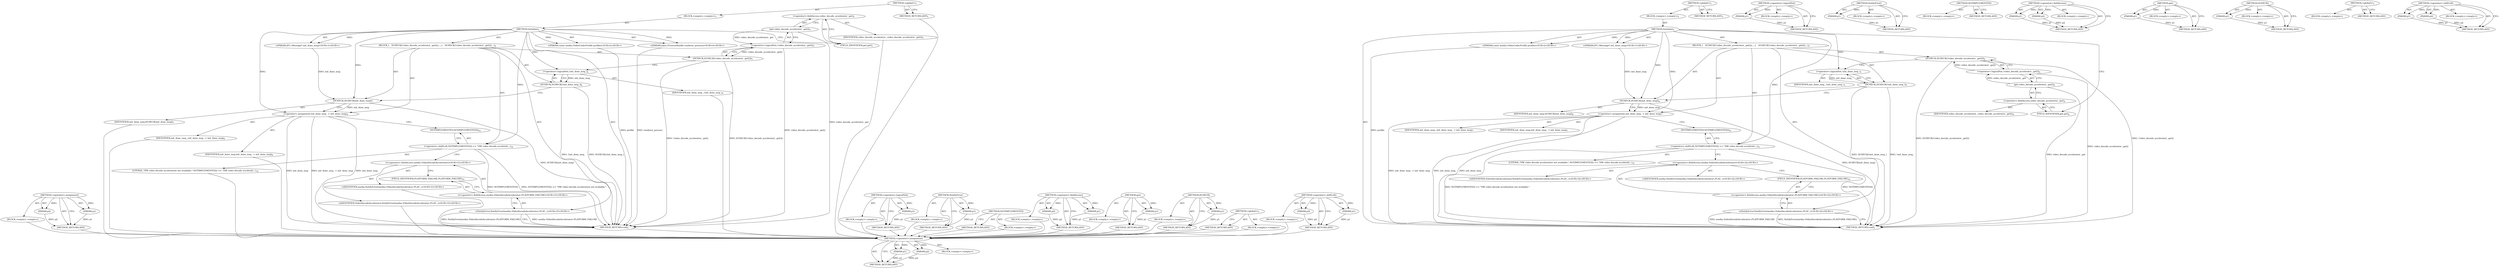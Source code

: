 digraph "&lt;operator&gt;.shiftLeft" {
vulnerable_78 [label=<(METHOD,&lt;operator&gt;.assignment)>];
vulnerable_79 [label=<(PARAM,p1)>];
vulnerable_80 [label=<(PARAM,p2)>];
vulnerable_81 [label=<(BLOCK,&lt;empty&gt;,&lt;empty&gt;)>];
vulnerable_82 [label=<(METHOD_RETURN,ANY)>];
vulnerable_6 [label=<(METHOD,&lt;global&gt;)<SUB>1</SUB>>];
vulnerable_7 [label=<(BLOCK,&lt;empty&gt;,&lt;empty&gt;)<SUB>1</SUB>>];
vulnerable_8 [label=<(METHOD,Initialize)<SUB>1</SUB>>];
vulnerable_9 [label="<(PARAM,const media::VideoCodecProfile profile)<SUB>2</SUB>>"];
vulnerable_10 [label="<(PARAM,IPC::Message* init_done_msg)<SUB>3</SUB>>"];
vulnerable_11 [label="<(PARAM,base::ProcessHandle renderer_process)<SUB>4</SUB>>"];
vulnerable_12 [label=<(BLOCK,{
   DCHECK(!video_decode_accelerator_.get());
...,{
   DCHECK(!video_decode_accelerator_.get());
...)<SUB>4</SUB>>];
vulnerable_13 [label=<(DCHECK,DCHECK(!video_decode_accelerator_.get()))<SUB>5</SUB>>];
vulnerable_14 [label=<(&lt;operator&gt;.logicalNot,!video_decode_accelerator_.get())<SUB>5</SUB>>];
vulnerable_15 [label=<(get,video_decode_accelerator_.get())<SUB>5</SUB>>];
vulnerable_16 [label=<(&lt;operator&gt;.fieldAccess,video_decode_accelerator_.get)<SUB>5</SUB>>];
vulnerable_17 [label=<(IDENTIFIER,video_decode_accelerator_,video_decode_accelerator_.get())<SUB>5</SUB>>];
vulnerable_18 [label=<(FIELD_IDENTIFIER,get,get)<SUB>5</SUB>>];
vulnerable_19 [label=<(DCHECK,DCHECK(!init_done_msg_))<SUB>6</SUB>>];
vulnerable_20 [label=<(&lt;operator&gt;.logicalNot,!init_done_msg_)<SUB>6</SUB>>];
vulnerable_21 [label=<(IDENTIFIER,init_done_msg_,!init_done_msg_)<SUB>6</SUB>>];
vulnerable_22 [label=<(DCHECK,DCHECK(init_done_msg))<SUB>7</SUB>>];
vulnerable_23 [label=<(IDENTIFIER,init_done_msg,DCHECK(init_done_msg))<SUB>7</SUB>>];
vulnerable_24 [label=<(&lt;operator&gt;.assignment,init_done_msg_ = init_done_msg)<SUB>8</SUB>>];
vulnerable_25 [label=<(IDENTIFIER,init_done_msg_,init_done_msg_ = init_done_msg)<SUB>8</SUB>>];
vulnerable_26 [label=<(IDENTIFIER,init_done_msg,init_done_msg_ = init_done_msg)<SUB>8</SUB>>];
vulnerable_27 [label=<(&lt;operator&gt;.shiftLeft,NOTIMPLEMENTED() &lt;&lt; &quot;HW video decode accelerati...)<SUB>32</SUB>>];
vulnerable_28 [label=<(NOTIMPLEMENTED,NOTIMPLEMENTED())<SUB>32</SUB>>];
vulnerable_29 [label=<(LITERAL,&quot;HW video decode acceleration not available.&quot;,NOTIMPLEMENTED() &lt;&lt; &quot;HW video decode accelerati...)<SUB>32</SUB>>];
vulnerable_30 [label="<(NotifyError,NotifyError(media::VideoDecodeAccelerator::PLAT...)<SUB>33</SUB>>"];
vulnerable_31 [label="<(&lt;operator&gt;.fieldAccess,media::VideoDecodeAccelerator::PLATFORM_FAILURE)<SUB>33</SUB>>"];
vulnerable_32 [label="<(&lt;operator&gt;.fieldAccess,media::VideoDecodeAccelerator)<SUB>33</SUB>>"];
vulnerable_33 [label="<(IDENTIFIER,media,NotifyError(media::VideoDecodeAccelerator::PLAT...)<SUB>33</SUB>>"];
vulnerable_34 [label="<(IDENTIFIER,VideoDecodeAccelerator,NotifyError(media::VideoDecodeAccelerator::PLAT...)<SUB>33</SUB>>"];
vulnerable_35 [label=<(FIELD_IDENTIFIER,PLATFORM_FAILURE,PLATFORM_FAILURE)<SUB>33</SUB>>];
vulnerable_36 [label=<(METHOD_RETURN,void)<SUB>1</SUB>>];
vulnerable_38 [label=<(METHOD_RETURN,ANY)<SUB>1</SUB>>];
vulnerable_65 [label=<(METHOD,&lt;operator&gt;.logicalNot)>];
vulnerable_66 [label=<(PARAM,p1)>];
vulnerable_67 [label=<(BLOCK,&lt;empty&gt;,&lt;empty&gt;)>];
vulnerable_68 [label=<(METHOD_RETURN,ANY)>];
vulnerable_91 [label=<(METHOD,NotifyError)>];
vulnerable_92 [label=<(PARAM,p1)>];
vulnerable_93 [label=<(BLOCK,&lt;empty&gt;,&lt;empty&gt;)>];
vulnerable_94 [label=<(METHOD_RETURN,ANY)>];
vulnerable_88 [label=<(METHOD,NOTIMPLEMENTED)>];
vulnerable_89 [label=<(BLOCK,&lt;empty&gt;,&lt;empty&gt;)>];
vulnerable_90 [label=<(METHOD_RETURN,ANY)>];
vulnerable_73 [label=<(METHOD,&lt;operator&gt;.fieldAccess)>];
vulnerable_74 [label=<(PARAM,p1)>];
vulnerable_75 [label=<(PARAM,p2)>];
vulnerable_76 [label=<(BLOCK,&lt;empty&gt;,&lt;empty&gt;)>];
vulnerable_77 [label=<(METHOD_RETURN,ANY)>];
vulnerable_69 [label=<(METHOD,get)>];
vulnerable_70 [label=<(PARAM,p1)>];
vulnerable_71 [label=<(BLOCK,&lt;empty&gt;,&lt;empty&gt;)>];
vulnerable_72 [label=<(METHOD_RETURN,ANY)>];
vulnerable_61 [label=<(METHOD,DCHECK)>];
vulnerable_62 [label=<(PARAM,p1)>];
vulnerable_63 [label=<(BLOCK,&lt;empty&gt;,&lt;empty&gt;)>];
vulnerable_64 [label=<(METHOD_RETURN,ANY)>];
vulnerable_55 [label=<(METHOD,&lt;global&gt;)<SUB>1</SUB>>];
vulnerable_56 [label=<(BLOCK,&lt;empty&gt;,&lt;empty&gt;)>];
vulnerable_57 [label=<(METHOD_RETURN,ANY)>];
vulnerable_83 [label=<(METHOD,&lt;operator&gt;.shiftLeft)>];
vulnerable_84 [label=<(PARAM,p1)>];
vulnerable_85 [label=<(PARAM,p2)>];
vulnerable_86 [label=<(BLOCK,&lt;empty&gt;,&lt;empty&gt;)>];
vulnerable_87 [label=<(METHOD_RETURN,ANY)>];
fixed_75 [label=<(METHOD,&lt;operator&gt;.assignment)>];
fixed_76 [label=<(PARAM,p1)>];
fixed_77 [label=<(PARAM,p2)>];
fixed_78 [label=<(BLOCK,&lt;empty&gt;,&lt;empty&gt;)>];
fixed_79 [label=<(METHOD_RETURN,ANY)>];
fixed_6 [label=<(METHOD,&lt;global&gt;)<SUB>1</SUB>>];
fixed_7 [label=<(BLOCK,&lt;empty&gt;,&lt;empty&gt;)<SUB>1</SUB>>];
fixed_8 [label=<(METHOD,Initialize)<SUB>1</SUB>>];
fixed_9 [label="<(PARAM,const media::VideoCodecProfile profile)<SUB>2</SUB>>"];
fixed_10 [label="<(PARAM,IPC::Message* init_done_msg)<SUB>3</SUB>>"];
fixed_11 [label=<(BLOCK,{
   DCHECK(!video_decode_accelerator_.get());
...,{
   DCHECK(!video_decode_accelerator_.get());
...)<SUB>3</SUB>>];
fixed_12 [label=<(DCHECK,DCHECK(!video_decode_accelerator_.get()))<SUB>4</SUB>>];
fixed_13 [label=<(&lt;operator&gt;.logicalNot,!video_decode_accelerator_.get())<SUB>4</SUB>>];
fixed_14 [label=<(get,video_decode_accelerator_.get())<SUB>4</SUB>>];
fixed_15 [label=<(&lt;operator&gt;.fieldAccess,video_decode_accelerator_.get)<SUB>4</SUB>>];
fixed_16 [label=<(IDENTIFIER,video_decode_accelerator_,video_decode_accelerator_.get())<SUB>4</SUB>>];
fixed_17 [label=<(FIELD_IDENTIFIER,get,get)<SUB>4</SUB>>];
fixed_18 [label=<(DCHECK,DCHECK(!init_done_msg_))<SUB>5</SUB>>];
fixed_19 [label=<(&lt;operator&gt;.logicalNot,!init_done_msg_)<SUB>5</SUB>>];
fixed_20 [label=<(IDENTIFIER,init_done_msg_,!init_done_msg_)<SUB>5</SUB>>];
fixed_21 [label=<(DCHECK,DCHECK(init_done_msg))<SUB>6</SUB>>];
fixed_22 [label=<(IDENTIFIER,init_done_msg,DCHECK(init_done_msg))<SUB>6</SUB>>];
fixed_23 [label=<(&lt;operator&gt;.assignment,init_done_msg_ = init_done_msg)<SUB>7</SUB>>];
fixed_24 [label=<(IDENTIFIER,init_done_msg_,init_done_msg_ = init_done_msg)<SUB>7</SUB>>];
fixed_25 [label=<(IDENTIFIER,init_done_msg,init_done_msg_ = init_done_msg)<SUB>7</SUB>>];
fixed_26 [label=<(&lt;operator&gt;.shiftLeft,NOTIMPLEMENTED() &lt;&lt; &quot;HW video decode accelerati...)<SUB>31</SUB>>];
fixed_27 [label=<(NOTIMPLEMENTED,NOTIMPLEMENTED())<SUB>31</SUB>>];
fixed_28 [label=<(LITERAL,&quot;HW video decode acceleration not available.&quot;,NOTIMPLEMENTED() &lt;&lt; &quot;HW video decode accelerati...)<SUB>31</SUB>>];
fixed_29 [label="<(NotifyError,NotifyError(media::VideoDecodeAccelerator::PLAT...)<SUB>32</SUB>>"];
fixed_30 [label="<(&lt;operator&gt;.fieldAccess,media::VideoDecodeAccelerator::PLATFORM_FAILURE)<SUB>32</SUB>>"];
fixed_31 [label="<(&lt;operator&gt;.fieldAccess,media::VideoDecodeAccelerator)<SUB>32</SUB>>"];
fixed_32 [label="<(IDENTIFIER,media,NotifyError(media::VideoDecodeAccelerator::PLAT...)<SUB>32</SUB>>"];
fixed_33 [label="<(IDENTIFIER,VideoDecodeAccelerator,NotifyError(media::VideoDecodeAccelerator::PLAT...)<SUB>32</SUB>>"];
fixed_34 [label=<(FIELD_IDENTIFIER,PLATFORM_FAILURE,PLATFORM_FAILURE)<SUB>32</SUB>>];
fixed_35 [label=<(METHOD_RETURN,void)<SUB>1</SUB>>];
fixed_37 [label=<(METHOD_RETURN,ANY)<SUB>1</SUB>>];
fixed_62 [label=<(METHOD,&lt;operator&gt;.logicalNot)>];
fixed_63 [label=<(PARAM,p1)>];
fixed_64 [label=<(BLOCK,&lt;empty&gt;,&lt;empty&gt;)>];
fixed_65 [label=<(METHOD_RETURN,ANY)>];
fixed_88 [label=<(METHOD,NotifyError)>];
fixed_89 [label=<(PARAM,p1)>];
fixed_90 [label=<(BLOCK,&lt;empty&gt;,&lt;empty&gt;)>];
fixed_91 [label=<(METHOD_RETURN,ANY)>];
fixed_85 [label=<(METHOD,NOTIMPLEMENTED)>];
fixed_86 [label=<(BLOCK,&lt;empty&gt;,&lt;empty&gt;)>];
fixed_87 [label=<(METHOD_RETURN,ANY)>];
fixed_70 [label=<(METHOD,&lt;operator&gt;.fieldAccess)>];
fixed_71 [label=<(PARAM,p1)>];
fixed_72 [label=<(PARAM,p2)>];
fixed_73 [label=<(BLOCK,&lt;empty&gt;,&lt;empty&gt;)>];
fixed_74 [label=<(METHOD_RETURN,ANY)>];
fixed_66 [label=<(METHOD,get)>];
fixed_67 [label=<(PARAM,p1)>];
fixed_68 [label=<(BLOCK,&lt;empty&gt;,&lt;empty&gt;)>];
fixed_69 [label=<(METHOD_RETURN,ANY)>];
fixed_58 [label=<(METHOD,DCHECK)>];
fixed_59 [label=<(PARAM,p1)>];
fixed_60 [label=<(BLOCK,&lt;empty&gt;,&lt;empty&gt;)>];
fixed_61 [label=<(METHOD_RETURN,ANY)>];
fixed_52 [label=<(METHOD,&lt;global&gt;)<SUB>1</SUB>>];
fixed_53 [label=<(BLOCK,&lt;empty&gt;,&lt;empty&gt;)>];
fixed_54 [label=<(METHOD_RETURN,ANY)>];
fixed_80 [label=<(METHOD,&lt;operator&gt;.shiftLeft)>];
fixed_81 [label=<(PARAM,p1)>];
fixed_82 [label=<(PARAM,p2)>];
fixed_83 [label=<(BLOCK,&lt;empty&gt;,&lt;empty&gt;)>];
fixed_84 [label=<(METHOD_RETURN,ANY)>];
vulnerable_78 -> vulnerable_79  [key=0, label="AST: "];
vulnerable_78 -> vulnerable_79  [key=1, label="DDG: "];
vulnerable_78 -> vulnerable_81  [key=0, label="AST: "];
vulnerable_78 -> vulnerable_80  [key=0, label="AST: "];
vulnerable_78 -> vulnerable_80  [key=1, label="DDG: "];
vulnerable_78 -> vulnerable_82  [key=0, label="AST: "];
vulnerable_78 -> vulnerable_82  [key=1, label="CFG: "];
vulnerable_79 -> vulnerable_82  [key=0, label="DDG: p1"];
vulnerable_80 -> vulnerable_82  [key=0, label="DDG: p2"];
vulnerable_81 -> fixed_75  [key=0];
vulnerable_82 -> fixed_75  [key=0];
vulnerable_6 -> vulnerable_7  [key=0, label="AST: "];
vulnerable_6 -> vulnerable_38  [key=0, label="AST: "];
vulnerable_6 -> vulnerable_38  [key=1, label="CFG: "];
vulnerable_7 -> vulnerable_8  [key=0, label="AST: "];
vulnerable_8 -> vulnerable_9  [key=0, label="AST: "];
vulnerable_8 -> vulnerable_9  [key=1, label="DDG: "];
vulnerable_8 -> vulnerable_10  [key=0, label="AST: "];
vulnerable_8 -> vulnerable_10  [key=1, label="DDG: "];
vulnerable_8 -> vulnerable_11  [key=0, label="AST: "];
vulnerable_8 -> vulnerable_11  [key=1, label="DDG: "];
vulnerable_8 -> vulnerable_12  [key=0, label="AST: "];
vulnerable_8 -> vulnerable_36  [key=0, label="AST: "];
vulnerable_8 -> vulnerable_18  [key=0, label="CFG: "];
vulnerable_8 -> vulnerable_24  [key=0, label="DDG: "];
vulnerable_8 -> vulnerable_22  [key=0, label="DDG: "];
vulnerable_8 -> vulnerable_27  [key=0, label="DDG: "];
vulnerable_8 -> vulnerable_20  [key=0, label="DDG: "];
vulnerable_9 -> vulnerable_36  [key=0, label="DDG: profile"];
vulnerable_10 -> vulnerable_22  [key=0, label="DDG: init_done_msg"];
vulnerable_11 -> vulnerable_36  [key=0, label="DDG: renderer_process"];
vulnerable_12 -> vulnerable_13  [key=0, label="AST: "];
vulnerable_12 -> vulnerable_19  [key=0, label="AST: "];
vulnerable_12 -> vulnerable_22  [key=0, label="AST: "];
vulnerable_12 -> vulnerable_24  [key=0, label="AST: "];
vulnerable_12 -> vulnerable_27  [key=0, label="AST: "];
vulnerable_12 -> vulnerable_30  [key=0, label="AST: "];
vulnerable_13 -> vulnerable_14  [key=0, label="AST: "];
vulnerable_13 -> vulnerable_20  [key=0, label="CFG: "];
vulnerable_13 -> vulnerable_36  [key=0, label="DDG: !video_decode_accelerator_.get()"];
vulnerable_13 -> vulnerable_36  [key=1, label="DDG: DCHECK(!video_decode_accelerator_.get())"];
vulnerable_14 -> vulnerable_15  [key=0, label="AST: "];
vulnerable_14 -> vulnerable_13  [key=0, label="CFG: "];
vulnerable_14 -> vulnerable_13  [key=1, label="DDG: video_decode_accelerator_.get()"];
vulnerable_14 -> vulnerable_36  [key=0, label="DDG: video_decode_accelerator_.get()"];
vulnerable_15 -> vulnerable_16  [key=0, label="AST: "];
vulnerable_15 -> vulnerable_14  [key=0, label="CFG: "];
vulnerable_15 -> vulnerable_14  [key=1, label="DDG: video_decode_accelerator_.get"];
vulnerable_15 -> vulnerable_36  [key=0, label="DDG: video_decode_accelerator_.get"];
vulnerable_16 -> vulnerable_17  [key=0, label="AST: "];
vulnerable_16 -> vulnerable_18  [key=0, label="AST: "];
vulnerable_16 -> vulnerable_15  [key=0, label="CFG: "];
vulnerable_17 -> fixed_75  [key=0];
vulnerable_18 -> vulnerable_16  [key=0, label="CFG: "];
vulnerable_19 -> vulnerable_20  [key=0, label="AST: "];
vulnerable_19 -> vulnerable_22  [key=0, label="CFG: "];
vulnerable_19 -> vulnerable_36  [key=0, label="DDG: !init_done_msg_"];
vulnerable_19 -> vulnerable_36  [key=1, label="DDG: DCHECK(!init_done_msg_)"];
vulnerable_20 -> vulnerable_21  [key=0, label="AST: "];
vulnerable_20 -> vulnerable_19  [key=0, label="CFG: "];
vulnerable_20 -> vulnerable_19  [key=1, label="DDG: init_done_msg_"];
vulnerable_21 -> fixed_75  [key=0];
vulnerable_22 -> vulnerable_23  [key=0, label="AST: "];
vulnerable_22 -> vulnerable_24  [key=0, label="CFG: "];
vulnerable_22 -> vulnerable_24  [key=1, label="DDG: init_done_msg"];
vulnerable_22 -> vulnerable_36  [key=0, label="DDG: DCHECK(init_done_msg)"];
vulnerable_23 -> fixed_75  [key=0];
vulnerable_24 -> vulnerable_25  [key=0, label="AST: "];
vulnerable_24 -> vulnerable_26  [key=0, label="AST: "];
vulnerable_24 -> vulnerable_28  [key=0, label="CFG: "];
vulnerable_24 -> vulnerable_36  [key=0, label="DDG: init_done_msg_"];
vulnerable_24 -> vulnerable_36  [key=1, label="DDG: init_done_msg"];
vulnerable_24 -> vulnerable_36  [key=2, label="DDG: init_done_msg_ = init_done_msg"];
vulnerable_25 -> fixed_75  [key=0];
vulnerable_26 -> fixed_75  [key=0];
vulnerable_27 -> vulnerable_28  [key=0, label="AST: "];
vulnerable_27 -> vulnerable_29  [key=0, label="AST: "];
vulnerable_27 -> vulnerable_32  [key=0, label="CFG: "];
vulnerable_27 -> vulnerable_36  [key=0, label="DDG: NOTIMPLEMENTED()"];
vulnerable_27 -> vulnerable_36  [key=1, label="DDG: NOTIMPLEMENTED() &lt;&lt; &quot;HW video decode acceleration not available.&quot;"];
vulnerable_28 -> vulnerable_27  [key=0, label="CFG: "];
vulnerable_29 -> fixed_75  [key=0];
vulnerable_30 -> vulnerable_31  [key=0, label="AST: "];
vulnerable_30 -> vulnerable_36  [key=0, label="CFG: "];
vulnerable_30 -> vulnerable_36  [key=1, label="DDG: media::VideoDecodeAccelerator::PLATFORM_FAILURE"];
vulnerable_30 -> vulnerable_36  [key=2, label="DDG: NotifyError(media::VideoDecodeAccelerator::PLATFORM_FAILURE)"];
vulnerable_31 -> vulnerable_32  [key=0, label="AST: "];
vulnerable_31 -> vulnerable_35  [key=0, label="AST: "];
vulnerable_31 -> vulnerable_30  [key=0, label="CFG: "];
vulnerable_32 -> vulnerable_33  [key=0, label="AST: "];
vulnerable_32 -> vulnerable_34  [key=0, label="AST: "];
vulnerable_32 -> vulnerable_35  [key=0, label="CFG: "];
vulnerable_33 -> fixed_75  [key=0];
vulnerable_34 -> fixed_75  [key=0];
vulnerable_35 -> vulnerable_31  [key=0, label="CFG: "];
vulnerable_36 -> fixed_75  [key=0];
vulnerable_38 -> fixed_75  [key=0];
vulnerable_65 -> vulnerable_66  [key=0, label="AST: "];
vulnerable_65 -> vulnerable_66  [key=1, label="DDG: "];
vulnerable_65 -> vulnerable_67  [key=0, label="AST: "];
vulnerable_65 -> vulnerable_68  [key=0, label="AST: "];
vulnerable_65 -> vulnerable_68  [key=1, label="CFG: "];
vulnerable_66 -> vulnerable_68  [key=0, label="DDG: p1"];
vulnerable_67 -> fixed_75  [key=0];
vulnerable_68 -> fixed_75  [key=0];
vulnerable_91 -> vulnerable_92  [key=0, label="AST: "];
vulnerable_91 -> vulnerable_92  [key=1, label="DDG: "];
vulnerable_91 -> vulnerable_93  [key=0, label="AST: "];
vulnerable_91 -> vulnerable_94  [key=0, label="AST: "];
vulnerable_91 -> vulnerable_94  [key=1, label="CFG: "];
vulnerable_92 -> vulnerable_94  [key=0, label="DDG: p1"];
vulnerable_93 -> fixed_75  [key=0];
vulnerable_94 -> fixed_75  [key=0];
vulnerable_88 -> vulnerable_89  [key=0, label="AST: "];
vulnerable_88 -> vulnerable_90  [key=0, label="AST: "];
vulnerable_88 -> vulnerable_90  [key=1, label="CFG: "];
vulnerable_89 -> fixed_75  [key=0];
vulnerable_90 -> fixed_75  [key=0];
vulnerable_73 -> vulnerable_74  [key=0, label="AST: "];
vulnerable_73 -> vulnerable_74  [key=1, label="DDG: "];
vulnerable_73 -> vulnerable_76  [key=0, label="AST: "];
vulnerable_73 -> vulnerable_75  [key=0, label="AST: "];
vulnerable_73 -> vulnerable_75  [key=1, label="DDG: "];
vulnerable_73 -> vulnerable_77  [key=0, label="AST: "];
vulnerable_73 -> vulnerable_77  [key=1, label="CFG: "];
vulnerable_74 -> vulnerable_77  [key=0, label="DDG: p1"];
vulnerable_75 -> vulnerable_77  [key=0, label="DDG: p2"];
vulnerable_76 -> fixed_75  [key=0];
vulnerable_77 -> fixed_75  [key=0];
vulnerable_69 -> vulnerable_70  [key=0, label="AST: "];
vulnerable_69 -> vulnerable_70  [key=1, label="DDG: "];
vulnerable_69 -> vulnerable_71  [key=0, label="AST: "];
vulnerable_69 -> vulnerable_72  [key=0, label="AST: "];
vulnerable_69 -> vulnerable_72  [key=1, label="CFG: "];
vulnerable_70 -> vulnerable_72  [key=0, label="DDG: p1"];
vulnerable_71 -> fixed_75  [key=0];
vulnerable_72 -> fixed_75  [key=0];
vulnerable_61 -> vulnerable_62  [key=0, label="AST: "];
vulnerable_61 -> vulnerable_62  [key=1, label="DDG: "];
vulnerable_61 -> vulnerable_63  [key=0, label="AST: "];
vulnerable_61 -> vulnerable_64  [key=0, label="AST: "];
vulnerable_61 -> vulnerable_64  [key=1, label="CFG: "];
vulnerable_62 -> vulnerable_64  [key=0, label="DDG: p1"];
vulnerable_63 -> fixed_75  [key=0];
vulnerable_64 -> fixed_75  [key=0];
vulnerable_55 -> vulnerable_56  [key=0, label="AST: "];
vulnerable_55 -> vulnerable_57  [key=0, label="AST: "];
vulnerable_55 -> vulnerable_57  [key=1, label="CFG: "];
vulnerable_56 -> fixed_75  [key=0];
vulnerable_57 -> fixed_75  [key=0];
vulnerable_83 -> vulnerable_84  [key=0, label="AST: "];
vulnerable_83 -> vulnerable_84  [key=1, label="DDG: "];
vulnerable_83 -> vulnerable_86  [key=0, label="AST: "];
vulnerable_83 -> vulnerable_85  [key=0, label="AST: "];
vulnerable_83 -> vulnerable_85  [key=1, label="DDG: "];
vulnerable_83 -> vulnerable_87  [key=0, label="AST: "];
vulnerable_83 -> vulnerable_87  [key=1, label="CFG: "];
vulnerable_84 -> vulnerable_87  [key=0, label="DDG: p1"];
vulnerable_85 -> vulnerable_87  [key=0, label="DDG: p2"];
vulnerable_86 -> fixed_75  [key=0];
vulnerable_87 -> fixed_75  [key=0];
fixed_75 -> fixed_76  [key=0, label="AST: "];
fixed_75 -> fixed_76  [key=1, label="DDG: "];
fixed_75 -> fixed_78  [key=0, label="AST: "];
fixed_75 -> fixed_77  [key=0, label="AST: "];
fixed_75 -> fixed_77  [key=1, label="DDG: "];
fixed_75 -> fixed_79  [key=0, label="AST: "];
fixed_75 -> fixed_79  [key=1, label="CFG: "];
fixed_76 -> fixed_79  [key=0, label="DDG: p1"];
fixed_77 -> fixed_79  [key=0, label="DDG: p2"];
fixed_6 -> fixed_7  [key=0, label="AST: "];
fixed_6 -> fixed_37  [key=0, label="AST: "];
fixed_6 -> fixed_37  [key=1, label="CFG: "];
fixed_7 -> fixed_8  [key=0, label="AST: "];
fixed_8 -> fixed_9  [key=0, label="AST: "];
fixed_8 -> fixed_9  [key=1, label="DDG: "];
fixed_8 -> fixed_10  [key=0, label="AST: "];
fixed_8 -> fixed_10  [key=1, label="DDG: "];
fixed_8 -> fixed_11  [key=0, label="AST: "];
fixed_8 -> fixed_35  [key=0, label="AST: "];
fixed_8 -> fixed_17  [key=0, label="CFG: "];
fixed_8 -> fixed_23  [key=0, label="DDG: "];
fixed_8 -> fixed_21  [key=0, label="DDG: "];
fixed_8 -> fixed_26  [key=0, label="DDG: "];
fixed_8 -> fixed_19  [key=0, label="DDG: "];
fixed_9 -> fixed_35  [key=0, label="DDG: profile"];
fixed_10 -> fixed_21  [key=0, label="DDG: init_done_msg"];
fixed_11 -> fixed_12  [key=0, label="AST: "];
fixed_11 -> fixed_18  [key=0, label="AST: "];
fixed_11 -> fixed_21  [key=0, label="AST: "];
fixed_11 -> fixed_23  [key=0, label="AST: "];
fixed_11 -> fixed_26  [key=0, label="AST: "];
fixed_11 -> fixed_29  [key=0, label="AST: "];
fixed_12 -> fixed_13  [key=0, label="AST: "];
fixed_12 -> fixed_19  [key=0, label="CFG: "];
fixed_12 -> fixed_35  [key=0, label="DDG: !video_decode_accelerator_.get()"];
fixed_12 -> fixed_35  [key=1, label="DDG: DCHECK(!video_decode_accelerator_.get())"];
fixed_13 -> fixed_14  [key=0, label="AST: "];
fixed_13 -> fixed_12  [key=0, label="CFG: "];
fixed_13 -> fixed_12  [key=1, label="DDG: video_decode_accelerator_.get()"];
fixed_13 -> fixed_35  [key=0, label="DDG: video_decode_accelerator_.get()"];
fixed_14 -> fixed_15  [key=0, label="AST: "];
fixed_14 -> fixed_13  [key=0, label="CFG: "];
fixed_14 -> fixed_13  [key=1, label="DDG: video_decode_accelerator_.get"];
fixed_14 -> fixed_35  [key=0, label="DDG: video_decode_accelerator_.get"];
fixed_15 -> fixed_16  [key=0, label="AST: "];
fixed_15 -> fixed_17  [key=0, label="AST: "];
fixed_15 -> fixed_14  [key=0, label="CFG: "];
fixed_17 -> fixed_15  [key=0, label="CFG: "];
fixed_18 -> fixed_19  [key=0, label="AST: "];
fixed_18 -> fixed_21  [key=0, label="CFG: "];
fixed_18 -> fixed_35  [key=0, label="DDG: !init_done_msg_"];
fixed_18 -> fixed_35  [key=1, label="DDG: DCHECK(!init_done_msg_)"];
fixed_19 -> fixed_20  [key=0, label="AST: "];
fixed_19 -> fixed_18  [key=0, label="CFG: "];
fixed_19 -> fixed_18  [key=1, label="DDG: init_done_msg_"];
fixed_21 -> fixed_22  [key=0, label="AST: "];
fixed_21 -> fixed_23  [key=0, label="CFG: "];
fixed_21 -> fixed_23  [key=1, label="DDG: init_done_msg"];
fixed_21 -> fixed_35  [key=0, label="DDG: DCHECK(init_done_msg)"];
fixed_23 -> fixed_24  [key=0, label="AST: "];
fixed_23 -> fixed_25  [key=0, label="AST: "];
fixed_23 -> fixed_27  [key=0, label="CFG: "];
fixed_23 -> fixed_35  [key=0, label="DDG: init_done_msg_"];
fixed_23 -> fixed_35  [key=1, label="DDG: init_done_msg"];
fixed_23 -> fixed_35  [key=2, label="DDG: init_done_msg_ = init_done_msg"];
fixed_26 -> fixed_27  [key=0, label="AST: "];
fixed_26 -> fixed_28  [key=0, label="AST: "];
fixed_26 -> fixed_31  [key=0, label="CFG: "];
fixed_26 -> fixed_35  [key=0, label="DDG: NOTIMPLEMENTED()"];
fixed_26 -> fixed_35  [key=1, label="DDG: NOTIMPLEMENTED() &lt;&lt; &quot;HW video decode acceleration not available.&quot;"];
fixed_27 -> fixed_26  [key=0, label="CFG: "];
fixed_29 -> fixed_30  [key=0, label="AST: "];
fixed_29 -> fixed_35  [key=0, label="CFG: "];
fixed_29 -> fixed_35  [key=1, label="DDG: media::VideoDecodeAccelerator::PLATFORM_FAILURE"];
fixed_29 -> fixed_35  [key=2, label="DDG: NotifyError(media::VideoDecodeAccelerator::PLATFORM_FAILURE)"];
fixed_30 -> fixed_31  [key=0, label="AST: "];
fixed_30 -> fixed_34  [key=0, label="AST: "];
fixed_30 -> fixed_29  [key=0, label="CFG: "];
fixed_31 -> fixed_32  [key=0, label="AST: "];
fixed_31 -> fixed_33  [key=0, label="AST: "];
fixed_31 -> fixed_34  [key=0, label="CFG: "];
fixed_34 -> fixed_30  [key=0, label="CFG: "];
fixed_62 -> fixed_63  [key=0, label="AST: "];
fixed_62 -> fixed_63  [key=1, label="DDG: "];
fixed_62 -> fixed_64  [key=0, label="AST: "];
fixed_62 -> fixed_65  [key=0, label="AST: "];
fixed_62 -> fixed_65  [key=1, label="CFG: "];
fixed_63 -> fixed_65  [key=0, label="DDG: p1"];
fixed_88 -> fixed_89  [key=0, label="AST: "];
fixed_88 -> fixed_89  [key=1, label="DDG: "];
fixed_88 -> fixed_90  [key=0, label="AST: "];
fixed_88 -> fixed_91  [key=0, label="AST: "];
fixed_88 -> fixed_91  [key=1, label="CFG: "];
fixed_89 -> fixed_91  [key=0, label="DDG: p1"];
fixed_85 -> fixed_86  [key=0, label="AST: "];
fixed_85 -> fixed_87  [key=0, label="AST: "];
fixed_85 -> fixed_87  [key=1, label="CFG: "];
fixed_70 -> fixed_71  [key=0, label="AST: "];
fixed_70 -> fixed_71  [key=1, label="DDG: "];
fixed_70 -> fixed_73  [key=0, label="AST: "];
fixed_70 -> fixed_72  [key=0, label="AST: "];
fixed_70 -> fixed_72  [key=1, label="DDG: "];
fixed_70 -> fixed_74  [key=0, label="AST: "];
fixed_70 -> fixed_74  [key=1, label="CFG: "];
fixed_71 -> fixed_74  [key=0, label="DDG: p1"];
fixed_72 -> fixed_74  [key=0, label="DDG: p2"];
fixed_66 -> fixed_67  [key=0, label="AST: "];
fixed_66 -> fixed_67  [key=1, label="DDG: "];
fixed_66 -> fixed_68  [key=0, label="AST: "];
fixed_66 -> fixed_69  [key=0, label="AST: "];
fixed_66 -> fixed_69  [key=1, label="CFG: "];
fixed_67 -> fixed_69  [key=0, label="DDG: p1"];
fixed_58 -> fixed_59  [key=0, label="AST: "];
fixed_58 -> fixed_59  [key=1, label="DDG: "];
fixed_58 -> fixed_60  [key=0, label="AST: "];
fixed_58 -> fixed_61  [key=0, label="AST: "];
fixed_58 -> fixed_61  [key=1, label="CFG: "];
fixed_59 -> fixed_61  [key=0, label="DDG: p1"];
fixed_52 -> fixed_53  [key=0, label="AST: "];
fixed_52 -> fixed_54  [key=0, label="AST: "];
fixed_52 -> fixed_54  [key=1, label="CFG: "];
fixed_80 -> fixed_81  [key=0, label="AST: "];
fixed_80 -> fixed_81  [key=1, label="DDG: "];
fixed_80 -> fixed_83  [key=0, label="AST: "];
fixed_80 -> fixed_82  [key=0, label="AST: "];
fixed_80 -> fixed_82  [key=1, label="DDG: "];
fixed_80 -> fixed_84  [key=0, label="AST: "];
fixed_80 -> fixed_84  [key=1, label="CFG: "];
fixed_81 -> fixed_84  [key=0, label="DDG: p1"];
fixed_82 -> fixed_84  [key=0, label="DDG: p2"];
}
